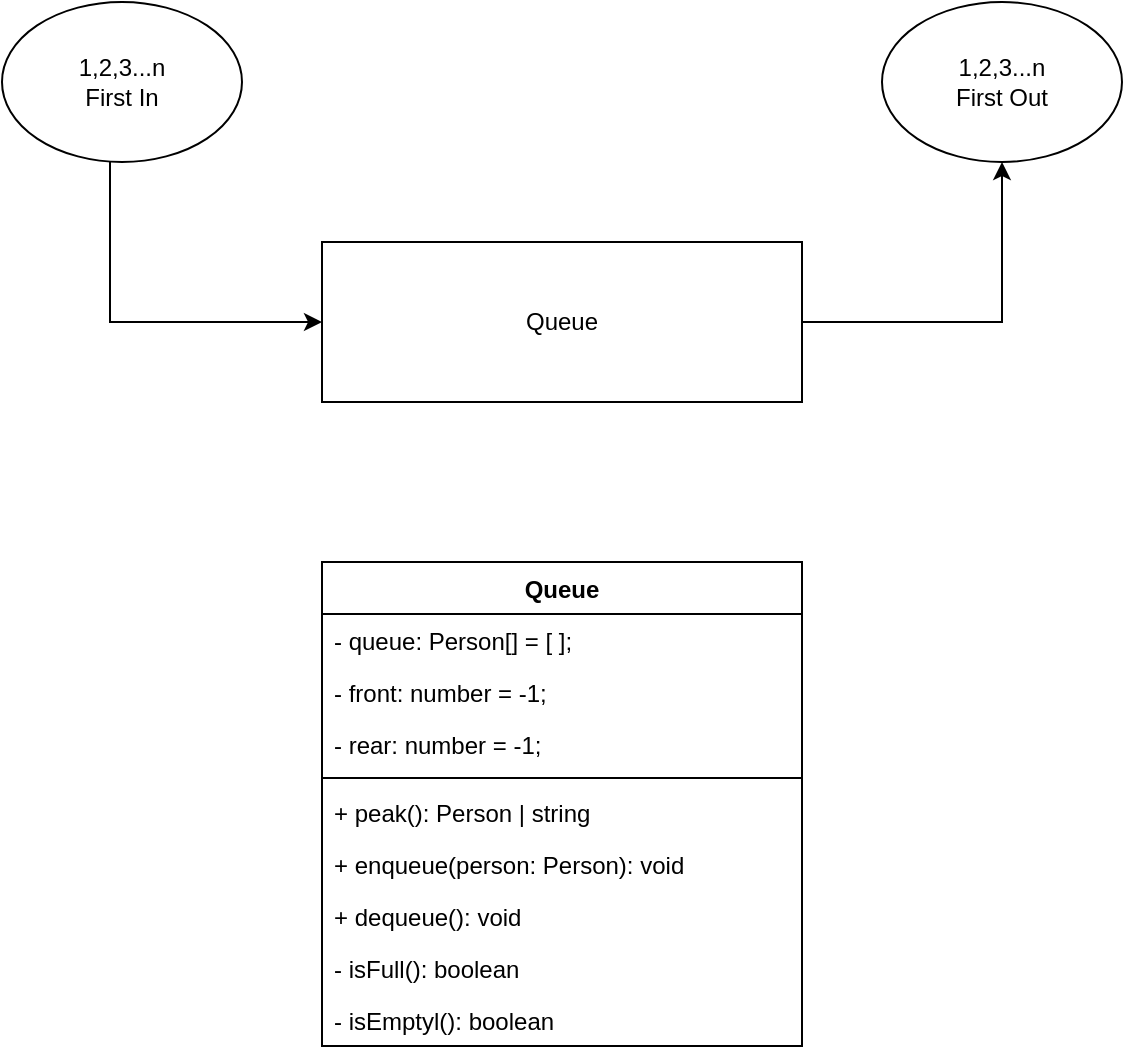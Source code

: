 <mxfile>
    <diagram name="Page-1" id="HenQHb2miLEYXJB0rj8y">
        <mxGraphModel dx="1093" dy="554" grid="1" gridSize="10" guides="1" tooltips="1" connect="1" arrows="1" fold="1" page="1" pageScale="1" pageWidth="700" pageHeight="1000" math="0" shadow="0">
            <root>
                <mxCell id="0"/>
                <mxCell id="1" parent="0"/>
                <mxCell id="bb8AD6JO2hk9meEomws5-1" value="Queue" style="rounded=0;whiteSpace=wrap;html=1;" parent="1" vertex="1">
                    <mxGeometry x="240" y="240" width="240" height="80" as="geometry"/>
                </mxCell>
                <mxCell id="bb8AD6JO2hk9meEomws5-2" value="1,2,3...n&lt;br&gt;First In" style="ellipse;whiteSpace=wrap;html=1;" parent="1" vertex="1">
                    <mxGeometry x="80" y="120" width="120" height="80" as="geometry"/>
                </mxCell>
                <mxCell id="bb8AD6JO2hk9meEomws5-3" value="" style="endArrow=classic;html=1;rounded=0;exitX=0.45;exitY=1;exitDx=0;exitDy=0;exitPerimeter=0;entryX=0;entryY=0.5;entryDx=0;entryDy=0;" parent="1" source="bb8AD6JO2hk9meEomws5-2" target="bb8AD6JO2hk9meEomws5-1" edge="1">
                    <mxGeometry width="50" height="50" relative="1" as="geometry">
                        <mxPoint x="120" y="310" as="sourcePoint"/>
                        <mxPoint x="170" y="260" as="targetPoint"/>
                        <Array as="points">
                            <mxPoint x="134" y="280"/>
                        </Array>
                    </mxGeometry>
                </mxCell>
                <mxCell id="bb8AD6JO2hk9meEomws5-4" value="1,2,3...n&lt;br&gt;First Out" style="ellipse;whiteSpace=wrap;html=1;" parent="1" vertex="1">
                    <mxGeometry x="520" y="120" width="120" height="80" as="geometry"/>
                </mxCell>
                <mxCell id="bb8AD6JO2hk9meEomws5-7" value="" style="endArrow=classic;html=1;rounded=0;exitX=1;exitY=0.5;exitDx=0;exitDy=0;entryX=0.5;entryY=1;entryDx=0;entryDy=0;" parent="1" source="bb8AD6JO2hk9meEomws5-1" target="bb8AD6JO2hk9meEomws5-4" edge="1">
                    <mxGeometry width="50" height="50" relative="1" as="geometry">
                        <mxPoint x="580" y="360" as="sourcePoint"/>
                        <mxPoint x="630" y="310" as="targetPoint"/>
                        <Array as="points">
                            <mxPoint x="580" y="280"/>
                        </Array>
                    </mxGeometry>
                </mxCell>
                <mxCell id="bb8AD6JO2hk9meEomws5-8" value="Queue" style="swimlane;fontStyle=1;align=center;verticalAlign=top;childLayout=stackLayout;horizontal=1;startSize=26;horizontalStack=0;resizeParent=1;resizeParentMax=0;resizeLast=0;collapsible=1;marginBottom=0;" parent="1" vertex="1">
                    <mxGeometry x="240" y="400" width="240" height="242" as="geometry"/>
                </mxCell>
                <mxCell id="bb8AD6JO2hk9meEomws5-9" value="- queue: Person[] = [ ];" style="text;strokeColor=none;fillColor=none;align=left;verticalAlign=top;spacingLeft=4;spacingRight=4;overflow=hidden;rotatable=0;points=[[0,0.5],[1,0.5]];portConstraint=eastwest;" parent="bb8AD6JO2hk9meEomws5-8" vertex="1">
                    <mxGeometry y="26" width="240" height="26" as="geometry"/>
                </mxCell>
                <mxCell id="bb8AD6JO2hk9meEomws5-14" value="- front: number = -1;" style="text;strokeColor=none;fillColor=none;align=left;verticalAlign=top;spacingLeft=4;spacingRight=4;overflow=hidden;rotatable=0;points=[[0,0.5],[1,0.5]];portConstraint=eastwest;" parent="bb8AD6JO2hk9meEomws5-8" vertex="1">
                    <mxGeometry y="52" width="240" height="26" as="geometry"/>
                </mxCell>
                <mxCell id="bb8AD6JO2hk9meEomws5-13" value="- rear: number = -1;" style="text;strokeColor=none;fillColor=none;align=left;verticalAlign=top;spacingLeft=4;spacingRight=4;overflow=hidden;rotatable=0;points=[[0,0.5],[1,0.5]];portConstraint=eastwest;" parent="bb8AD6JO2hk9meEomws5-8" vertex="1">
                    <mxGeometry y="78" width="240" height="26" as="geometry"/>
                </mxCell>
                <mxCell id="bb8AD6JO2hk9meEomws5-10" value="" style="line;strokeWidth=1;fillColor=none;align=left;verticalAlign=middle;spacingTop=-1;spacingLeft=3;spacingRight=3;rotatable=0;labelPosition=right;points=[];portConstraint=eastwest;strokeColor=inherit;" parent="bb8AD6JO2hk9meEomws5-8" vertex="1">
                    <mxGeometry y="104" width="240" height="8" as="geometry"/>
                </mxCell>
                <mxCell id="bb8AD6JO2hk9meEomws5-11" value="+ peak(): Person | string " style="text;strokeColor=none;fillColor=none;align=left;verticalAlign=top;spacingLeft=4;spacingRight=4;overflow=hidden;rotatable=0;points=[[0,0.5],[1,0.5]];portConstraint=eastwest;" parent="bb8AD6JO2hk9meEomws5-8" vertex="1">
                    <mxGeometry y="112" width="240" height="26" as="geometry"/>
                </mxCell>
                <mxCell id="bb8AD6JO2hk9meEomws5-16" value="+ enqueue(person: Person): void" style="text;strokeColor=none;fillColor=none;align=left;verticalAlign=top;spacingLeft=4;spacingRight=4;overflow=hidden;rotatable=0;points=[[0,0.5],[1,0.5]];portConstraint=eastwest;" parent="bb8AD6JO2hk9meEomws5-8" vertex="1">
                    <mxGeometry y="138" width="240" height="26" as="geometry"/>
                </mxCell>
                <mxCell id="bb8AD6JO2hk9meEomws5-18" value="+ dequeue(): void" style="text;strokeColor=none;fillColor=none;align=left;verticalAlign=top;spacingLeft=4;spacingRight=4;overflow=hidden;rotatable=0;points=[[0,0.5],[1,0.5]];portConstraint=eastwest;" parent="bb8AD6JO2hk9meEomws5-8" vertex="1">
                    <mxGeometry y="164" width="240" height="26" as="geometry"/>
                </mxCell>
                <mxCell id="bb8AD6JO2hk9meEomws5-17" value="- isFull(): boolean" style="text;strokeColor=none;fillColor=none;align=left;verticalAlign=top;spacingLeft=4;spacingRight=4;overflow=hidden;rotatable=0;points=[[0,0.5],[1,0.5]];portConstraint=eastwest;" parent="bb8AD6JO2hk9meEomws5-8" vertex="1">
                    <mxGeometry y="190" width="240" height="26" as="geometry"/>
                </mxCell>
                <mxCell id="bb8AD6JO2hk9meEomws5-15" value="- isEmptyl(): boolean" style="text;strokeColor=none;fillColor=none;align=left;verticalAlign=top;spacingLeft=4;spacingRight=4;overflow=hidden;rotatable=0;points=[[0,0.5],[1,0.5]];portConstraint=eastwest;" parent="bb8AD6JO2hk9meEomws5-8" vertex="1">
                    <mxGeometry y="216" width="240" height="26" as="geometry"/>
                </mxCell>
            </root>
        </mxGraphModel>
    </diagram>
</mxfile>